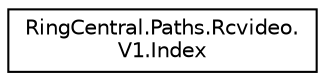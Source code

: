 digraph "Graphical Class Hierarchy"
{
 // LATEX_PDF_SIZE
  edge [fontname="Helvetica",fontsize="10",labelfontname="Helvetica",labelfontsize="10"];
  node [fontname="Helvetica",fontsize="10",shape=record];
  rankdir="LR";
  Node0 [label="RingCentral.Paths.Rcvideo.\lV1.Index",height=0.2,width=0.4,color="black", fillcolor="white", style="filled",URL="$classRingCentral_1_1Paths_1_1Rcvideo_1_1V1_1_1Index.html",tooltip=" "];
}
